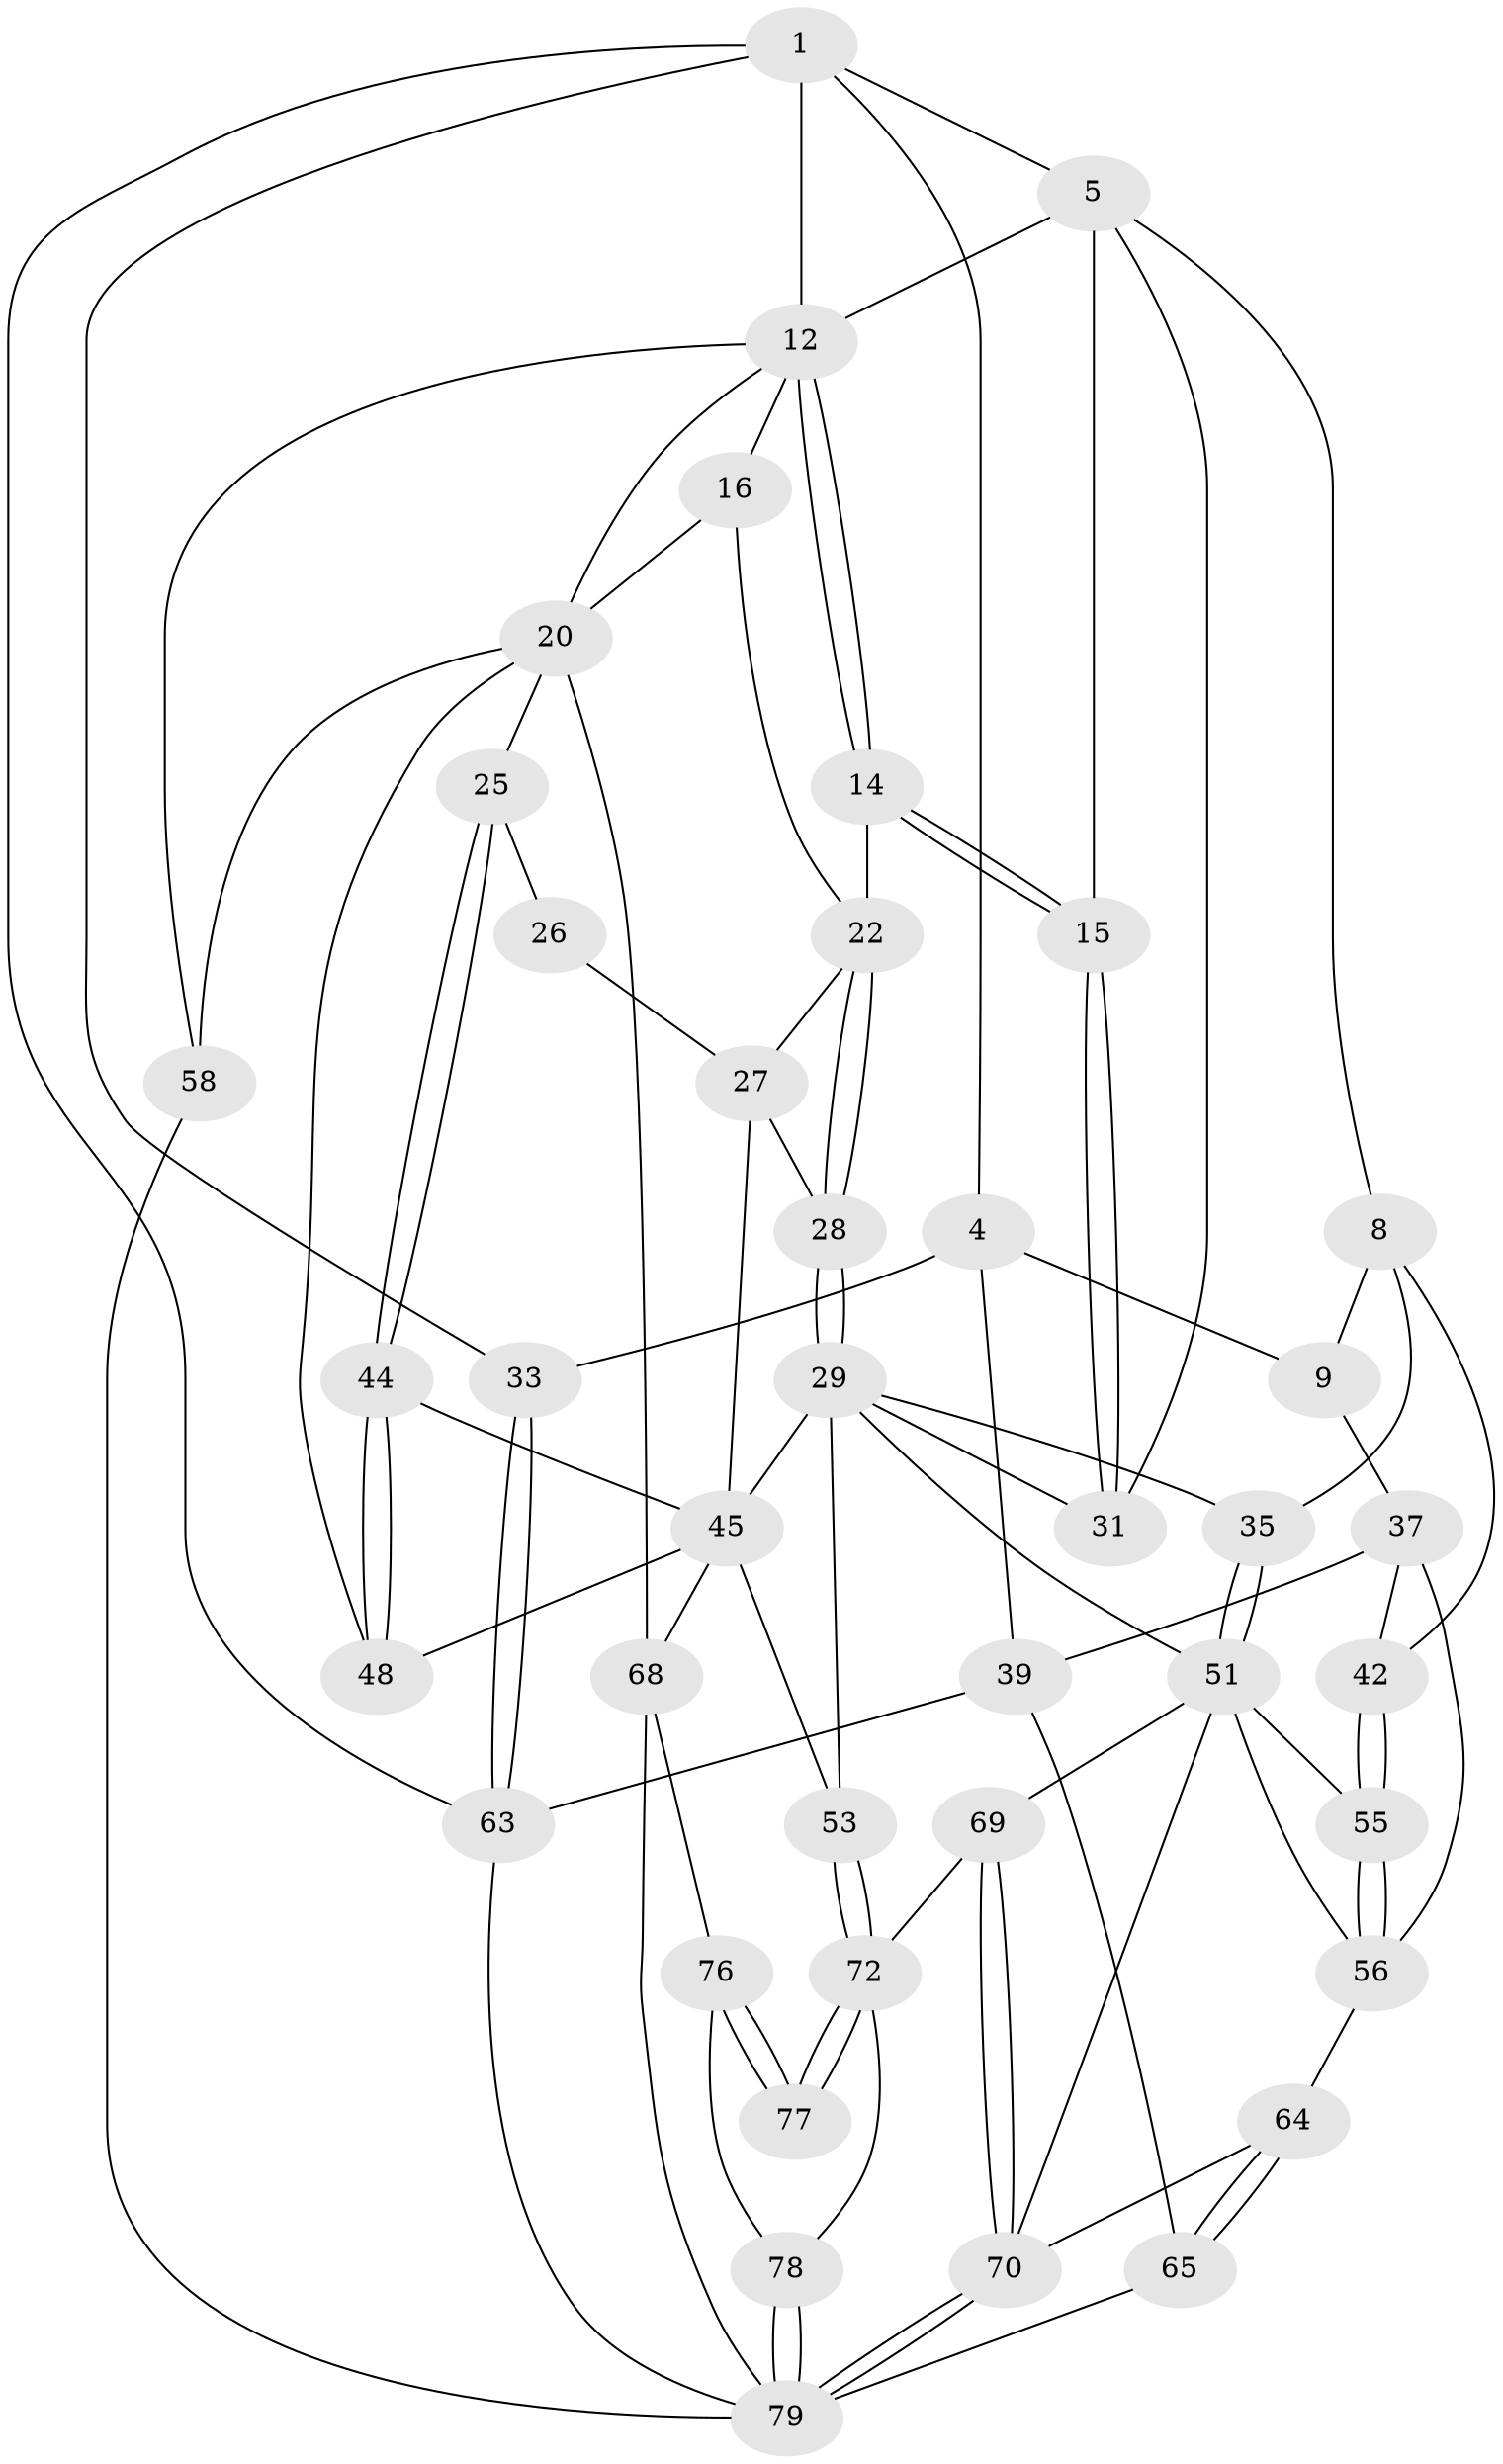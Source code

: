 // original degree distribution, {3: 0.04819277108433735, 6: 0.2289156626506024, 5: 0.5060240963855421, 4: 0.21686746987951808}
// Generated by graph-tools (version 1.1) at 2025/17/03/09/25 04:17:09]
// undirected, 41 vertices, 95 edges
graph export_dot {
graph [start="1"]
  node [color=gray90,style=filled];
  1 [pos="+0.23288865674231352+0",super="+2"];
  4 [pos="+0.1653289137640708+0",super="+11"];
  5 [pos="+0.3175238578378195+0",super="+6"];
  8 [pos="+0.30544826172976713+0.20728513717999195",super="+36"];
  9 [pos="+0.2904760170010276+0.22030956710147126",super="+10"];
  12 [pos="+0.7766647223613071+0",super="+13"];
  14 [pos="+0.7584779056460438+0.027997165315474633"];
  15 [pos="+0.5480152558457053+0.21420068700684997"];
  16 [pos="+1+0.12900270361447216",super="+17"];
  20 [pos="+1+0.23347763946677783",super="+43+21"];
  22 [pos="+0.7594261710078466+0.030406687489404876",super="+23"];
  25 [pos="+0.9095309355175908+0.30504955271043255"];
  26 [pos="+0.8789001292969121+0.26670195295578886"];
  27 [pos="+0.8746207583245144+0.2544230052509401",super="+32"];
  28 [pos="+0.7441854480571832+0.28849197420021316"];
  29 [pos="+0.7117341472460511+0.3103286996958283",super="+30+49"];
  31 [pos="+0.5392550429224793+0.24622126146412213"];
  33 [pos="+0+0.302420549981065"];
  35 [pos="+0.5022954485635156+0.364329464517179"];
  37 [pos="+0.18094986253003717+0.3879737187824062",super="+38+41"];
  39 [pos="+0.10608673088047191+0.4450564339004487",super="+62"];
  42 [pos="+0.37952472693544537+0.4074506927808248"];
  44 [pos="+0.9004780502765948+0.3767142708880566"];
  45 [pos="+0.8551790222783179+0.38616707845625786",super="+46+52"];
  48 [pos="+0.9242894649186133+0.3923728372395758"];
  51 [pos="+0.5977588538627201+0.5240181714415225",super="+60"];
  53 [pos="+0.706881499578734+0.5740762989556445"];
  55 [pos="+0.3636966194234907+0.43743309123009383"];
  56 [pos="+0.2822024161912455+0.559526288599477",super="+57"];
  58 [pos="+1+1"];
  63 [pos="+0+0.7839159383927604"];
  64 [pos="+0.2199366059567135+0.675692913861587"];
  65 [pos="+0.2014485408369363+0.7158222051862337",super="+66"];
  68 [pos="+1+0.7138711268833282",super="+75"];
  69 [pos="+0.5108919167315775+0.6809460342925088"];
  70 [pos="+0.4786774403728349+0.7058290877403102",super="+71"];
  72 [pos="+0.7073945072085306+0.5829410457124203",super="+73"];
  76 [pos="+0.7596062420583508+0.840108718350274"];
  77 [pos="+0.7308877240959003+0.7615172059179093"];
  78 [pos="+0.5816971005011236+0.8195853699763479"];
  79 [pos="+0.4421066975874326+0.8620497497529319",super="+80"];
  1 -- 5;
  1 -- 33;
  1 -- 4;
  1 -- 63;
  1 -- 12;
  4 -- 9;
  4 -- 39;
  4 -- 33;
  5 -- 12;
  5 -- 8;
  5 -- 15;
  5 -- 31;
  8 -- 9;
  8 -- 42;
  8 -- 35;
  9 -- 37 [weight=2];
  12 -- 14;
  12 -- 14;
  12 -- 16;
  12 -- 20;
  12 -- 58;
  14 -- 15;
  14 -- 15;
  14 -- 22;
  15 -- 31;
  15 -- 31;
  16 -- 22;
  16 -- 20;
  20 -- 48;
  20 -- 68;
  20 -- 58;
  20 -- 25;
  22 -- 28;
  22 -- 28;
  22 -- 27;
  25 -- 26;
  25 -- 44;
  25 -- 44;
  26 -- 27 [weight=2];
  27 -- 28;
  27 -- 45;
  28 -- 29;
  28 -- 29;
  29 -- 35;
  29 -- 31;
  29 -- 53;
  29 -- 51;
  29 -- 45;
  33 -- 63;
  33 -- 63;
  35 -- 51;
  35 -- 51;
  37 -- 56;
  37 -- 39;
  37 -- 42;
  39 -- 65;
  39 -- 63;
  42 -- 55;
  42 -- 55;
  44 -- 45;
  44 -- 48;
  44 -- 48;
  45 -- 48;
  45 -- 53;
  45 -- 68;
  51 -- 69;
  51 -- 70;
  51 -- 55;
  51 -- 56;
  53 -- 72;
  53 -- 72;
  55 -- 56;
  55 -- 56;
  56 -- 64;
  58 -- 79 [weight=2];
  63 -- 79;
  64 -- 65;
  64 -- 65;
  64 -- 70;
  65 -- 79 [weight=2];
  68 -- 76;
  68 -- 79;
  69 -- 70;
  69 -- 70;
  69 -- 72;
  70 -- 79;
  70 -- 79;
  72 -- 77 [weight=2];
  72 -- 77;
  72 -- 78;
  76 -- 77;
  76 -- 77;
  76 -- 78;
  78 -- 79;
  78 -- 79;
}
